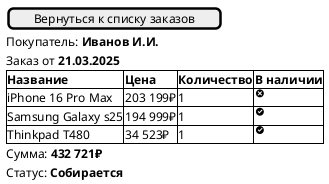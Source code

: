 @startsalt Заказ
{
  [Вернуться к списку заказов]
  Покупатель: <b>Иванов И.И.
  Заказ от <b>21.03.2025
  {#
    <b>Название        | <b>Цена  | <b>Количество | <b>В наличии
    iPhone 16 Pro Max  | 203 199₽ | 1             | <&circle-x>
    Samsung Galaxy s25 | 194 999₽ | 1             | <&circle-check>
    Thinkpad T480      | 34 523₽  | 1             | <&circle-check>
  }
  Сумма: <b>432 721₽
  Статус: <b>Собирается
}
@endsalt
